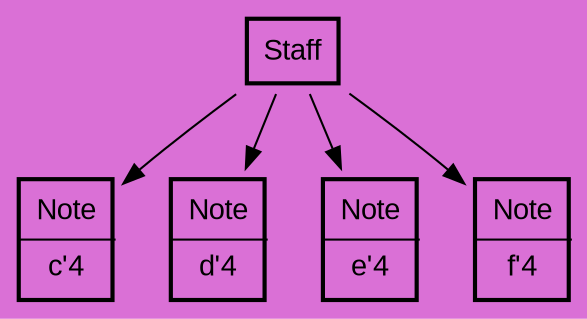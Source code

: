 digraph G {
    graph [style=rounded];
    node [fontname=Arial,
        shape=none];
bgcolor="orchid";
    Staff_0 [label=<
        <TABLE BORDER="2" CELLPADDING="5">
            <TR>
                <TD BORDER="0">Staff</TD>
            </TR>
        </TABLE>>,
        margin=0.05,
        style=rounded];
    subgraph Staff {
        graph [color=grey75,
            penwidth=2];
        Note_0 [label=<
            <TABLE BORDER="2" CELLPADDING="5">
                <TR>
                    <TD BORDER="0">Note</TD>
                </TR>
                <HR/>
                <TR>
                    <TD BORDER="0">c'4</TD>
                </TR>
            </TABLE>>,
            margin=0.05,
            style=rounded];
        Note_1 [label=<
            <TABLE BORDER="2" CELLPADDING="5">
                <TR>
                    <TD BORDER="0">Note</TD>
                </TR>
                <HR/>
                <TR>
                    <TD BORDER="0">d'4</TD>
                </TR>
            </TABLE>>,
            margin=0.05,
            style=rounded];
        Note_2 [label=<
            <TABLE BORDER="2" CELLPADDING="5">
                <TR>
                    <TD BORDER="0">Note</TD>
                </TR>
                <HR/>
                <TR>
                    <TD BORDER="0">e'4</TD>
                </TR>
            </TABLE>>,
            margin=0.05,
            style=rounded];
        Note_3 [label=<
            <TABLE BORDER="2" CELLPADDING="5">
                <TR>
                    <TD BORDER="0">Note</TD>
                </TR>
                <HR/>
                <TR>
                    <TD BORDER="0">f'4</TD>
                </TR>
            </TABLE>>,
            margin=0.05,
            style=rounded];
    }
    Staff_0 -> Note_0;
    Staff_0 -> Note_1;
    Staff_0 -> Note_2;
    Staff_0 -> Note_3;
}